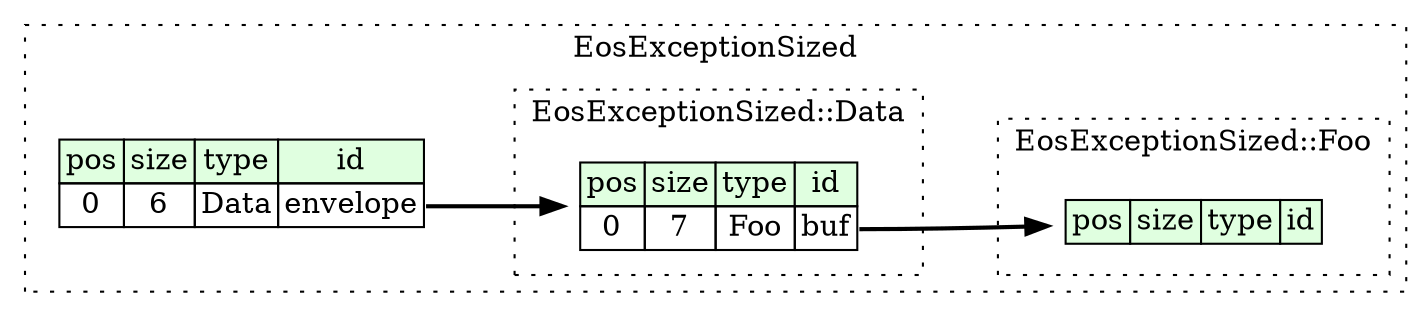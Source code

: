 digraph {
	rankdir=LR;
	node [shape=plaintext];
	subgraph cluster__eos_exception_sized {
		label="EosExceptionSized";
		graph[style=dotted];

		eos_exception_sized__seq [label=<<TABLE BORDER="0" CELLBORDER="1" CELLSPACING="0">
			<TR><TD BGCOLOR="#E0FFE0">pos</TD><TD BGCOLOR="#E0FFE0">size</TD><TD BGCOLOR="#E0FFE0">type</TD><TD BGCOLOR="#E0FFE0">id</TD></TR>
			<TR><TD PORT="envelope_pos">0</TD><TD PORT="envelope_size">6</TD><TD>Data</TD><TD PORT="envelope_type">envelope</TD></TR>
		</TABLE>>];
		subgraph cluster__data {
			label="EosExceptionSized::Data";
			graph[style=dotted];

			data__seq [label=<<TABLE BORDER="0" CELLBORDER="1" CELLSPACING="0">
				<TR><TD BGCOLOR="#E0FFE0">pos</TD><TD BGCOLOR="#E0FFE0">size</TD><TD BGCOLOR="#E0FFE0">type</TD><TD BGCOLOR="#E0FFE0">id</TD></TR>
				<TR><TD PORT="buf_pos">0</TD><TD PORT="buf_size">7</TD><TD>Foo</TD><TD PORT="buf_type">buf</TD></TR>
			</TABLE>>];
		}
		subgraph cluster__foo {
			label="EosExceptionSized::Foo";
			graph[style=dotted];

			foo__seq [label=<<TABLE BORDER="0" CELLBORDER="1" CELLSPACING="0">
				<TR><TD BGCOLOR="#E0FFE0">pos</TD><TD BGCOLOR="#E0FFE0">size</TD><TD BGCOLOR="#E0FFE0">type</TD><TD BGCOLOR="#E0FFE0">id</TD></TR>
			</TABLE>>];
		}
	}
	eos_exception_sized__seq:envelope_type -> data__seq [style=bold];
	data__seq:buf_type -> foo__seq [style=bold];
}
